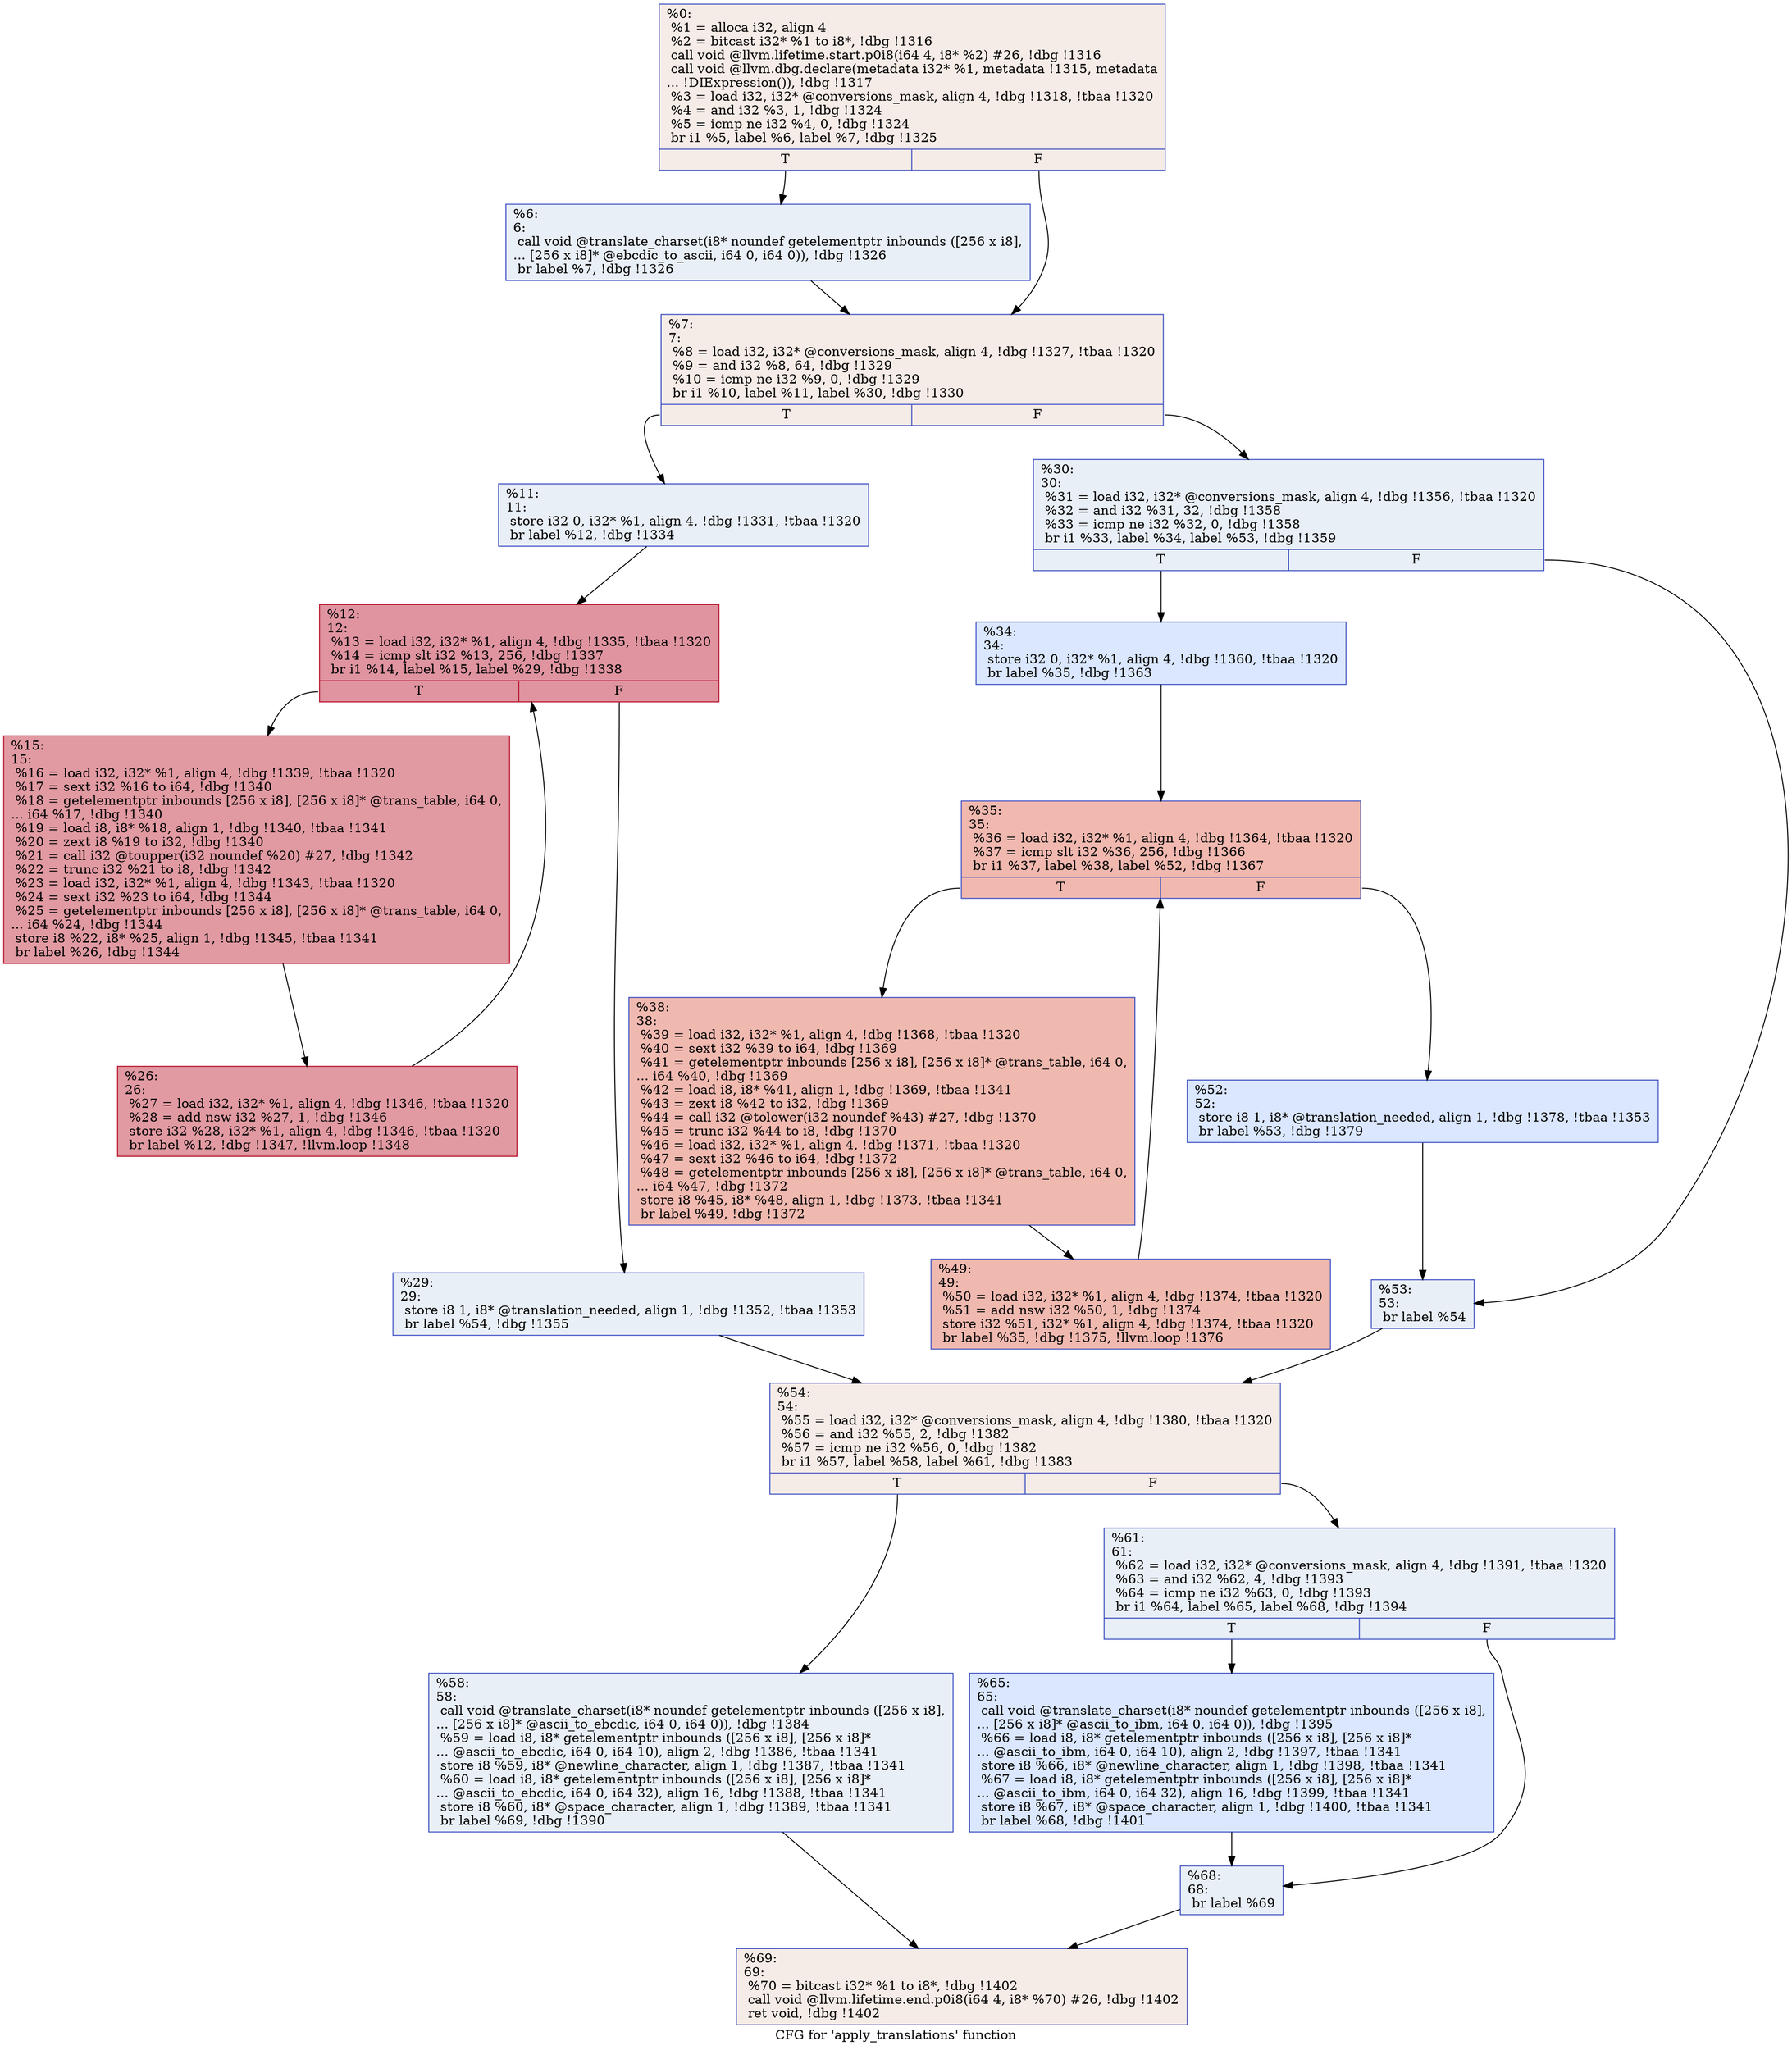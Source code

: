 digraph "CFG for 'apply_translations' function" {
	label="CFG for 'apply_translations' function";

	Node0xf37390 [shape=record,color="#3d50c3ff", style=filled, fillcolor="#ead5c970",label="{%0:\l  %1 = alloca i32, align 4\l  %2 = bitcast i32* %1 to i8*, !dbg !1316\l  call void @llvm.lifetime.start.p0i8(i64 4, i8* %2) #26, !dbg !1316\l  call void @llvm.dbg.declare(metadata i32* %1, metadata !1315, metadata\l... !DIExpression()), !dbg !1317\l  %3 = load i32, i32* @conversions_mask, align 4, !dbg !1318, !tbaa !1320\l  %4 = and i32 %3, 1, !dbg !1324\l  %5 = icmp ne i32 %4, 0, !dbg !1324\l  br i1 %5, label %6, label %7, !dbg !1325\l|{<s0>T|<s1>F}}"];
	Node0xf37390:s0 -> Node0xf0d4d0;
	Node0xf37390:s1 -> Node0xf0d520;
	Node0xf0d4d0 [shape=record,color="#3d50c3ff", style=filled, fillcolor="#cedaeb70",label="{%6:\l6:                                                \l  call void @translate_charset(i8* noundef getelementptr inbounds ([256 x i8],\l... [256 x i8]* @ebcdic_to_ascii, i64 0, i64 0)), !dbg !1326\l  br label %7, !dbg !1326\l}"];
	Node0xf0d4d0 -> Node0xf0d520;
	Node0xf0d520 [shape=record,color="#3d50c3ff", style=filled, fillcolor="#ead5c970",label="{%7:\l7:                                                \l  %8 = load i32, i32* @conversions_mask, align 4, !dbg !1327, !tbaa !1320\l  %9 = and i32 %8, 64, !dbg !1329\l  %10 = icmp ne i32 %9, 0, !dbg !1329\l  br i1 %10, label %11, label %30, !dbg !1330\l|{<s0>T|<s1>F}}"];
	Node0xf0d520:s0 -> Node0xf0d570;
	Node0xf0d520:s1 -> Node0xf0d700;
	Node0xf0d570 [shape=record,color="#3d50c3ff", style=filled, fillcolor="#cedaeb70",label="{%11:\l11:                                               \l  store i32 0, i32* %1, align 4, !dbg !1331, !tbaa !1320\l  br label %12, !dbg !1334\l}"];
	Node0xf0d570 -> Node0xf0d5c0;
	Node0xf0d5c0 [shape=record,color="#b70d28ff", style=filled, fillcolor="#b70d2870",label="{%12:\l12:                                               \l  %13 = load i32, i32* %1, align 4, !dbg !1335, !tbaa !1320\l  %14 = icmp slt i32 %13, 256, !dbg !1337\l  br i1 %14, label %15, label %29, !dbg !1338\l|{<s0>T|<s1>F}}"];
	Node0xf0d5c0:s0 -> Node0xf0d610;
	Node0xf0d5c0:s1 -> Node0xf0d6b0;
	Node0xf0d610 [shape=record,color="#b70d28ff", style=filled, fillcolor="#bb1b2c70",label="{%15:\l15:                                               \l  %16 = load i32, i32* %1, align 4, !dbg !1339, !tbaa !1320\l  %17 = sext i32 %16 to i64, !dbg !1340\l  %18 = getelementptr inbounds [256 x i8], [256 x i8]* @trans_table, i64 0,\l... i64 %17, !dbg !1340\l  %19 = load i8, i8* %18, align 1, !dbg !1340, !tbaa !1341\l  %20 = zext i8 %19 to i32, !dbg !1340\l  %21 = call i32 @toupper(i32 noundef %20) #27, !dbg !1342\l  %22 = trunc i32 %21 to i8, !dbg !1342\l  %23 = load i32, i32* %1, align 4, !dbg !1343, !tbaa !1320\l  %24 = sext i32 %23 to i64, !dbg !1344\l  %25 = getelementptr inbounds [256 x i8], [256 x i8]* @trans_table, i64 0,\l... i64 %24, !dbg !1344\l  store i8 %22, i8* %25, align 1, !dbg !1345, !tbaa !1341\l  br label %26, !dbg !1344\l}"];
	Node0xf0d610 -> Node0xf0d660;
	Node0xf0d660 [shape=record,color="#b70d28ff", style=filled, fillcolor="#bb1b2c70",label="{%26:\l26:                                               \l  %27 = load i32, i32* %1, align 4, !dbg !1346, !tbaa !1320\l  %28 = add nsw i32 %27, 1, !dbg !1346\l  store i32 %28, i32* %1, align 4, !dbg !1346, !tbaa !1320\l  br label %12, !dbg !1347, !llvm.loop !1348\l}"];
	Node0xf0d660 -> Node0xf0d5c0;
	Node0xf0d6b0 [shape=record,color="#3d50c3ff", style=filled, fillcolor="#cedaeb70",label="{%29:\l29:                                               \l  store i8 1, i8* @translation_needed, align 1, !dbg !1352, !tbaa !1353\l  br label %54, !dbg !1355\l}"];
	Node0xf0d6b0 -> Node0xf0d930;
	Node0xf0d700 [shape=record,color="#3d50c3ff", style=filled, fillcolor="#cedaeb70",label="{%30:\l30:                                               \l  %31 = load i32, i32* @conversions_mask, align 4, !dbg !1356, !tbaa !1320\l  %32 = and i32 %31, 32, !dbg !1358\l  %33 = icmp ne i32 %32, 0, !dbg !1358\l  br i1 %33, label %34, label %53, !dbg !1359\l|{<s0>T|<s1>F}}"];
	Node0xf0d700:s0 -> Node0xf0d750;
	Node0xf0d700:s1 -> Node0xf0d8e0;
	Node0xf0d750 [shape=record,color="#3d50c3ff", style=filled, fillcolor="#abc8fd70",label="{%34:\l34:                                               \l  store i32 0, i32* %1, align 4, !dbg !1360, !tbaa !1320\l  br label %35, !dbg !1363\l}"];
	Node0xf0d750 -> Node0xf0d7a0;
	Node0xf0d7a0 [shape=record,color="#3d50c3ff", style=filled, fillcolor="#dc5d4a70",label="{%35:\l35:                                               \l  %36 = load i32, i32* %1, align 4, !dbg !1364, !tbaa !1320\l  %37 = icmp slt i32 %36, 256, !dbg !1366\l  br i1 %37, label %38, label %52, !dbg !1367\l|{<s0>T|<s1>F}}"];
	Node0xf0d7a0:s0 -> Node0xf0d7f0;
	Node0xf0d7a0:s1 -> Node0xf0d890;
	Node0xf0d7f0 [shape=record,color="#3d50c3ff", style=filled, fillcolor="#de614d70",label="{%38:\l38:                                               \l  %39 = load i32, i32* %1, align 4, !dbg !1368, !tbaa !1320\l  %40 = sext i32 %39 to i64, !dbg !1369\l  %41 = getelementptr inbounds [256 x i8], [256 x i8]* @trans_table, i64 0,\l... i64 %40, !dbg !1369\l  %42 = load i8, i8* %41, align 1, !dbg !1369, !tbaa !1341\l  %43 = zext i8 %42 to i32, !dbg !1369\l  %44 = call i32 @tolower(i32 noundef %43) #27, !dbg !1370\l  %45 = trunc i32 %44 to i8, !dbg !1370\l  %46 = load i32, i32* %1, align 4, !dbg !1371, !tbaa !1320\l  %47 = sext i32 %46 to i64, !dbg !1372\l  %48 = getelementptr inbounds [256 x i8], [256 x i8]* @trans_table, i64 0,\l... i64 %47, !dbg !1372\l  store i8 %45, i8* %48, align 1, !dbg !1373, !tbaa !1341\l  br label %49, !dbg !1372\l}"];
	Node0xf0d7f0 -> Node0xf0d840;
	Node0xf0d840 [shape=record,color="#3d50c3ff", style=filled, fillcolor="#de614d70",label="{%49:\l49:                                               \l  %50 = load i32, i32* %1, align 4, !dbg !1374, !tbaa !1320\l  %51 = add nsw i32 %50, 1, !dbg !1374\l  store i32 %51, i32* %1, align 4, !dbg !1374, !tbaa !1320\l  br label %35, !dbg !1375, !llvm.loop !1376\l}"];
	Node0xf0d840 -> Node0xf0d7a0;
	Node0xf0d890 [shape=record,color="#3d50c3ff", style=filled, fillcolor="#abc8fd70",label="{%52:\l52:                                               \l  store i8 1, i8* @translation_needed, align 1, !dbg !1378, !tbaa !1353\l  br label %53, !dbg !1379\l}"];
	Node0xf0d890 -> Node0xf0d8e0;
	Node0xf0d8e0 [shape=record,color="#3d50c3ff", style=filled, fillcolor="#cedaeb70",label="{%53:\l53:                                               \l  br label %54\l}"];
	Node0xf0d8e0 -> Node0xf0d930;
	Node0xf0d930 [shape=record,color="#3d50c3ff", style=filled, fillcolor="#ead5c970",label="{%54:\l54:                                               \l  %55 = load i32, i32* @conversions_mask, align 4, !dbg !1380, !tbaa !1320\l  %56 = and i32 %55, 2, !dbg !1382\l  %57 = icmp ne i32 %56, 0, !dbg !1382\l  br i1 %57, label %58, label %61, !dbg !1383\l|{<s0>T|<s1>F}}"];
	Node0xf0d930:s0 -> Node0xf0d980;
	Node0xf0d930:s1 -> Node0xf0d9d0;
	Node0xf0d980 [shape=record,color="#3d50c3ff", style=filled, fillcolor="#cedaeb70",label="{%58:\l58:                                               \l  call void @translate_charset(i8* noundef getelementptr inbounds ([256 x i8],\l... [256 x i8]* @ascii_to_ebcdic, i64 0, i64 0)), !dbg !1384\l  %59 = load i8, i8* getelementptr inbounds ([256 x i8], [256 x i8]*\l... @ascii_to_ebcdic, i64 0, i64 10), align 2, !dbg !1386, !tbaa !1341\l  store i8 %59, i8* @newline_character, align 1, !dbg !1387, !tbaa !1341\l  %60 = load i8, i8* getelementptr inbounds ([256 x i8], [256 x i8]*\l... @ascii_to_ebcdic, i64 0, i64 32), align 16, !dbg !1388, !tbaa !1341\l  store i8 %60, i8* @space_character, align 1, !dbg !1389, !tbaa !1341\l  br label %69, !dbg !1390\l}"];
	Node0xf0d980 -> Node0xf0dac0;
	Node0xf0d9d0 [shape=record,color="#3d50c3ff", style=filled, fillcolor="#cedaeb70",label="{%61:\l61:                                               \l  %62 = load i32, i32* @conversions_mask, align 4, !dbg !1391, !tbaa !1320\l  %63 = and i32 %62, 4, !dbg !1393\l  %64 = icmp ne i32 %63, 0, !dbg !1393\l  br i1 %64, label %65, label %68, !dbg !1394\l|{<s0>T|<s1>F}}"];
	Node0xf0d9d0:s0 -> Node0xf0da20;
	Node0xf0d9d0:s1 -> Node0xf0da70;
	Node0xf0da20 [shape=record,color="#3d50c3ff", style=filled, fillcolor="#abc8fd70",label="{%65:\l65:                                               \l  call void @translate_charset(i8* noundef getelementptr inbounds ([256 x i8],\l... [256 x i8]* @ascii_to_ibm, i64 0, i64 0)), !dbg !1395\l  %66 = load i8, i8* getelementptr inbounds ([256 x i8], [256 x i8]*\l... @ascii_to_ibm, i64 0, i64 10), align 2, !dbg !1397, !tbaa !1341\l  store i8 %66, i8* @newline_character, align 1, !dbg !1398, !tbaa !1341\l  %67 = load i8, i8* getelementptr inbounds ([256 x i8], [256 x i8]*\l... @ascii_to_ibm, i64 0, i64 32), align 16, !dbg !1399, !tbaa !1341\l  store i8 %67, i8* @space_character, align 1, !dbg !1400, !tbaa !1341\l  br label %68, !dbg !1401\l}"];
	Node0xf0da20 -> Node0xf0da70;
	Node0xf0da70 [shape=record,color="#3d50c3ff", style=filled, fillcolor="#cedaeb70",label="{%68:\l68:                                               \l  br label %69\l}"];
	Node0xf0da70 -> Node0xf0dac0;
	Node0xf0dac0 [shape=record,color="#3d50c3ff", style=filled, fillcolor="#ead5c970",label="{%69:\l69:                                               \l  %70 = bitcast i32* %1 to i8*, !dbg !1402\l  call void @llvm.lifetime.end.p0i8(i64 4, i8* %70) #26, !dbg !1402\l  ret void, !dbg !1402\l}"];
}
